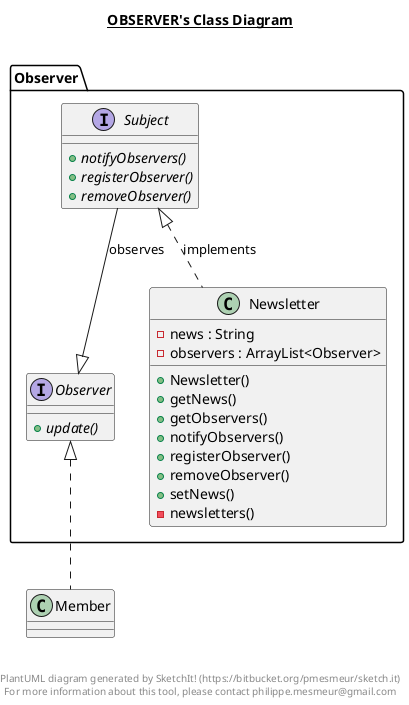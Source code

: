 @startuml

title __OBSERVER's Class Diagram__\n


      class Observer.Newsletter {
          - news : String
          - observers : ArrayList<Observer>
          + Newsletter()
          + getNews()
          + getObservers()
          + notifyObservers()
          + registerObserver()
          + removeObserver()
          + setNews()
          - newsletters()
      }

  


      interface Observer.Observer {
          {abstract} + update()
      }

  


      interface Observer.Subject {
          {abstract} + notifyObservers()
          {abstract} + registerObserver()
          {abstract} + removeObserver()
      }

  

  Observer.Newsletter .up.|> Observer.Subject :implements
  Observer.Subject --|> Observer.Observer : observes
  Member .up.|> Observer.Observer



right footer


PlantUML diagram generated by SketchIt! (https://bitbucket.org/pmesmeur/sketch.it)
For more information about this tool, please contact philippe.mesmeur@gmail.com
endfooter

@enduml
